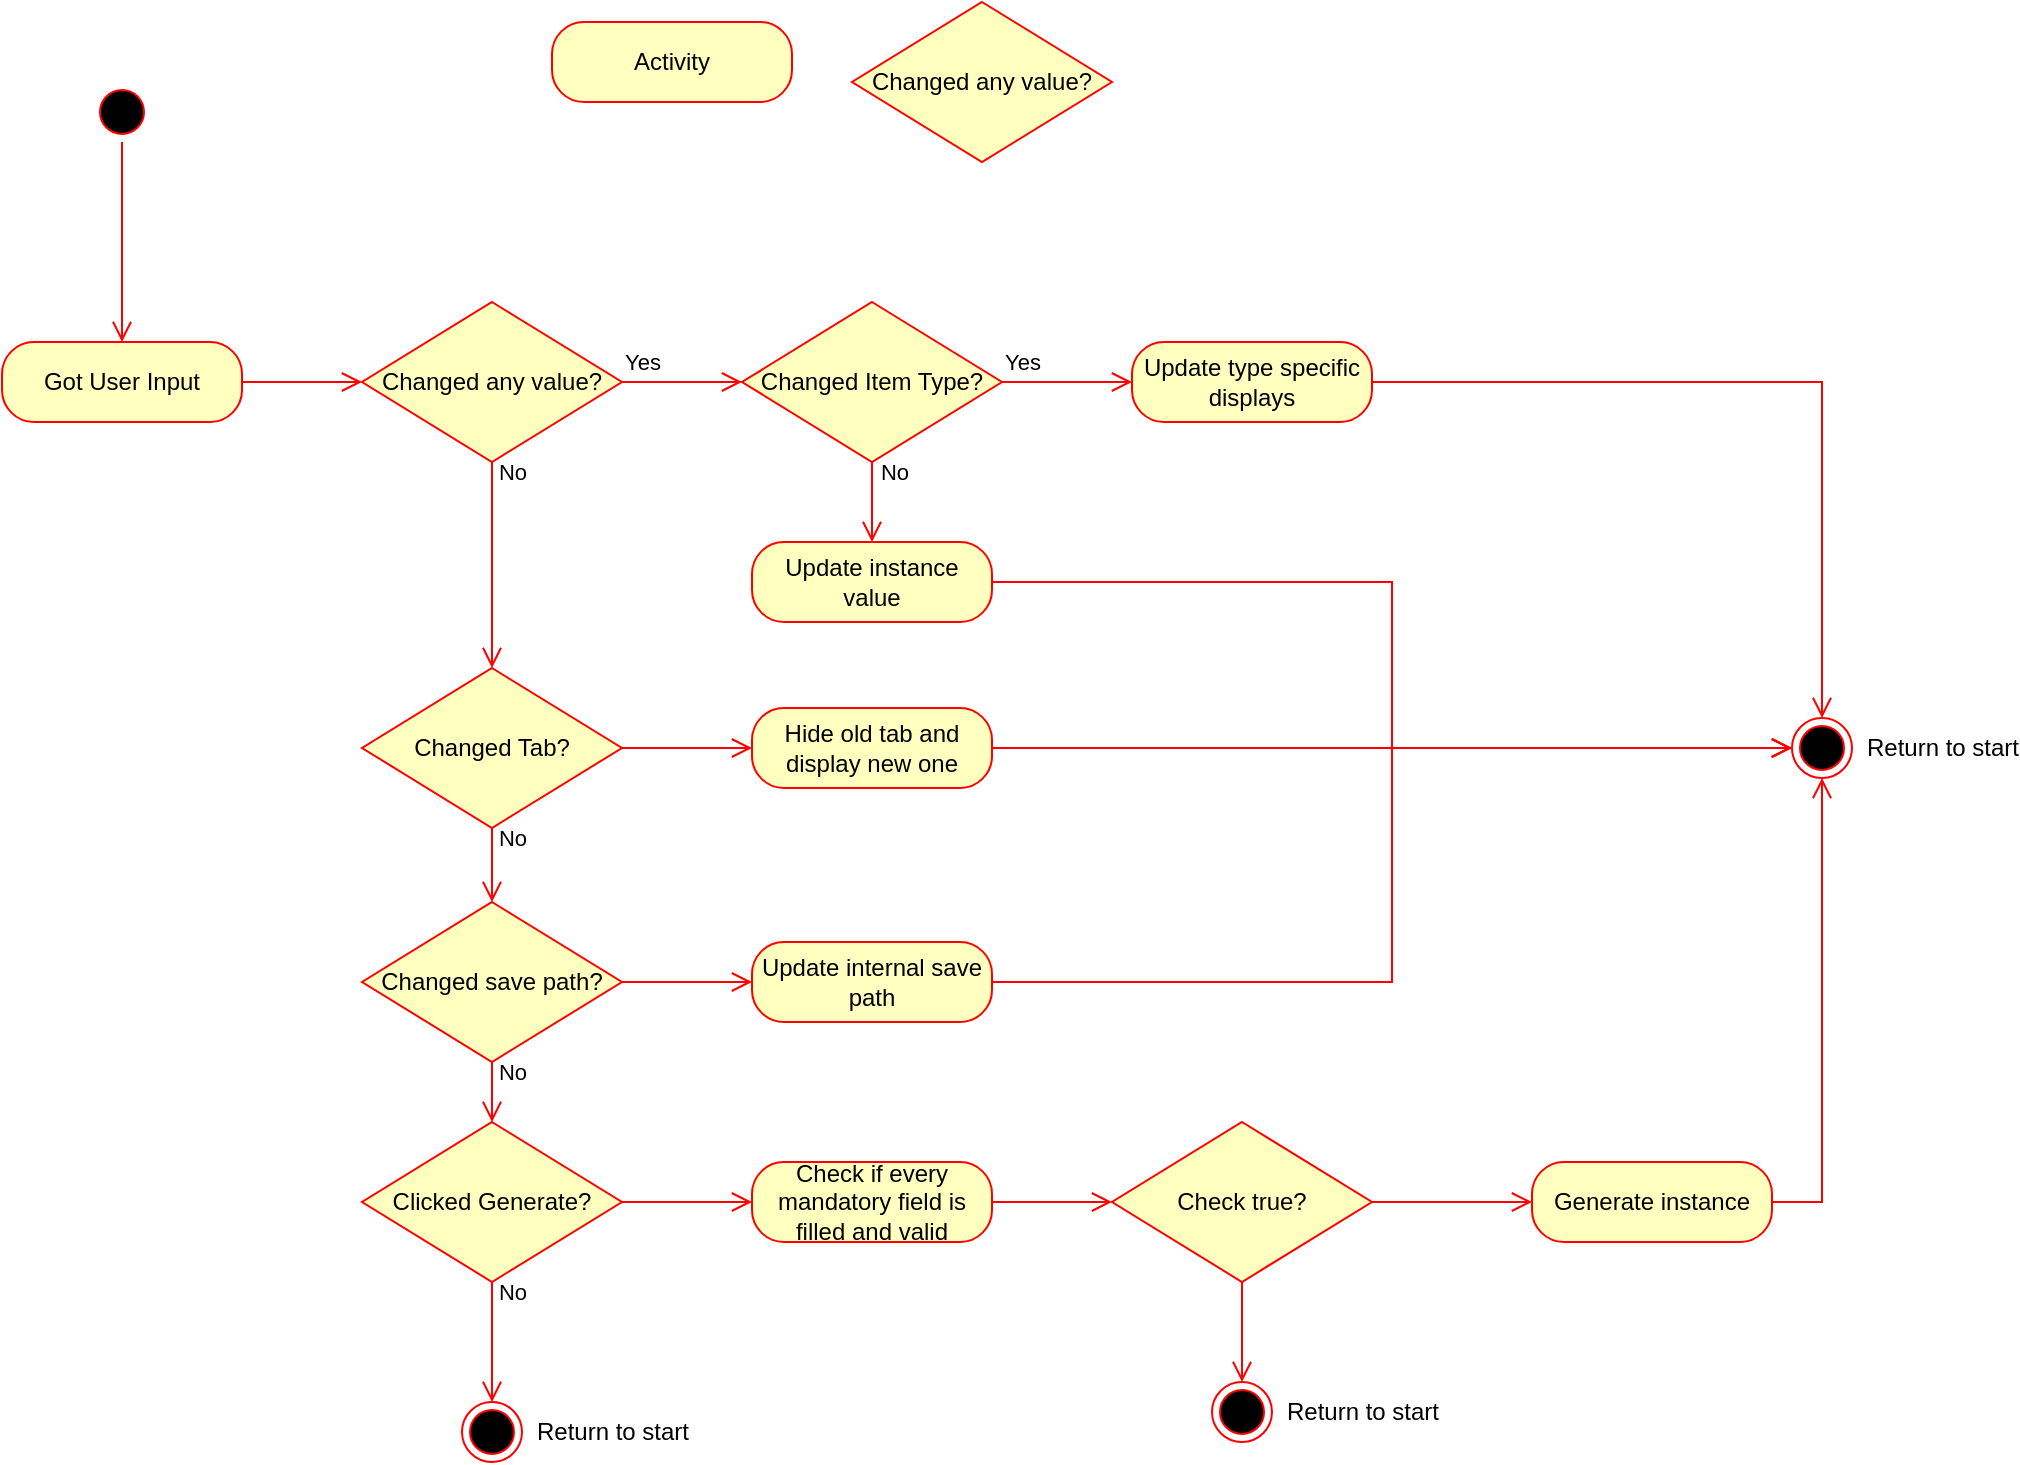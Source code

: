 <mxfile version="24.7.6">
  <diagram name="Page-1" id="e7e014a7-5840-1c2e-5031-d8a46d1fe8dd">
    <mxGraphModel dx="968" dy="376" grid="1" gridSize="10" guides="1" tooltips="1" connect="1" arrows="1" fold="1" page="1" pageScale="1" pageWidth="1169" pageHeight="826" background="none" math="0" shadow="0">
      <root>
        <mxCell id="0" />
        <mxCell id="1" parent="0" />
        <mxCell id="5" value="ss" style="ellipse;shape=startState;fillColor=#000000;strokeColor=#ff0000;" parent="1" vertex="1">
          <mxGeometry x="130" y="40" width="30" height="30" as="geometry" />
        </mxCell>
        <mxCell id="6" value="" style="edgeStyle=elbowEdgeStyle;elbow=horizontal;verticalAlign=bottom;endArrow=open;endSize=8;strokeColor=#FF0000;endFill=1;rounded=0;entryX=0.5;entryY=0;entryDx=0;entryDy=0;" parent="1" source="5" target="kETFKb8yOWNyLw1JTbQq-47" edge="1">
          <mxGeometry as="geometry">
            <mxPoint x="145" y="150" as="targetPoint" />
          </mxGeometry>
        </mxCell>
        <mxCell id="kETFKb8yOWNyLw1JTbQq-55" style="edgeStyle=orthogonalEdgeStyle;rounded=0;orthogonalLoop=1;jettySize=auto;html=1;entryX=0;entryY=0.5;entryDx=0;entryDy=0;strokeColor=#ff0000;align=left;verticalAlign=top;fontFamily=Helvetica;fontSize=11;fontColor=default;labelBackgroundColor=default;endArrow=open;endSize=8;" edge="1" parent="1" source="kETFKb8yOWNyLw1JTbQq-47" target="kETFKb8yOWNyLw1JTbQq-52">
          <mxGeometry relative="1" as="geometry" />
        </mxCell>
        <mxCell id="kETFKb8yOWNyLw1JTbQq-47" value="Got User Input" style="rounded=1;whiteSpace=wrap;html=1;arcSize=40;fontColor=#000000;fillColor=#ffffc0;strokeColor=#ff0000;" vertex="1" parent="1">
          <mxGeometry x="85" y="170" width="120" height="40" as="geometry" />
        </mxCell>
        <mxCell id="kETFKb8yOWNyLw1JTbQq-82" style="edgeStyle=orthogonalEdgeStyle;rounded=0;orthogonalLoop=1;jettySize=auto;html=1;entryX=0;entryY=0.5;entryDx=0;entryDy=0;strokeColor=#ff0000;align=left;verticalAlign=top;fontFamily=Helvetica;fontSize=11;fontColor=default;labelBackgroundColor=default;endArrow=open;endSize=8;" edge="1" parent="1" source="kETFKb8yOWNyLw1JTbQq-52" target="kETFKb8yOWNyLw1JTbQq-60">
          <mxGeometry relative="1" as="geometry" />
        </mxCell>
        <mxCell id="kETFKb8yOWNyLw1JTbQq-99" value="Yes" style="edgeLabel;html=1;align=center;verticalAlign=middle;resizable=0;points=[];" vertex="1" connectable="0" parent="kETFKb8yOWNyLw1JTbQq-82">
          <mxGeometry x="-1" relative="1" as="geometry">
            <mxPoint x="10" y="-10" as="offset" />
          </mxGeometry>
        </mxCell>
        <mxCell id="kETFKb8yOWNyLw1JTbQq-86" style="edgeStyle=orthogonalEdgeStyle;rounded=0;orthogonalLoop=1;jettySize=auto;html=1;entryX=0.5;entryY=0;entryDx=0;entryDy=0;strokeColor=#ff0000;align=left;verticalAlign=top;fontFamily=Helvetica;fontSize=11;fontColor=default;labelBackgroundColor=default;endArrow=open;endSize=8;" edge="1" parent="1" source="kETFKb8yOWNyLw1JTbQq-52" target="kETFKb8yOWNyLw1JTbQq-63">
          <mxGeometry relative="1" as="geometry" />
        </mxCell>
        <mxCell id="kETFKb8yOWNyLw1JTbQq-89" value="No" style="edgeLabel;html=1;align=center;verticalAlign=middle;resizable=0;points=[];" vertex="1" connectable="0" parent="kETFKb8yOWNyLw1JTbQq-86">
          <mxGeometry x="-1" relative="1" as="geometry">
            <mxPoint x="10" y="5" as="offset" />
          </mxGeometry>
        </mxCell>
        <mxCell id="kETFKb8yOWNyLw1JTbQq-52" value="Changed any value?" style="rhombus;whiteSpace=wrap;html=1;fontColor=#000000;fillColor=#ffffc0;strokeColor=#ff0000;" vertex="1" parent="1">
          <mxGeometry x="265" y="150" width="130" height="80" as="geometry" />
        </mxCell>
        <mxCell id="kETFKb8yOWNyLw1JTbQq-121" style="edgeStyle=orthogonalEdgeStyle;rounded=0;orthogonalLoop=1;jettySize=auto;html=1;entryX=0.5;entryY=0;entryDx=0;entryDy=0;strokeColor=#ff0000;align=left;verticalAlign=top;fontFamily=Helvetica;fontSize=11;fontColor=default;labelBackgroundColor=default;endArrow=open;endSize=8;" edge="1" parent="1" source="kETFKb8yOWNyLw1JTbQq-56" target="kETFKb8yOWNyLw1JTbQq-116">
          <mxGeometry relative="1" as="geometry" />
        </mxCell>
        <mxCell id="kETFKb8yOWNyLw1JTbQq-56" value="Update type specific displays" style="rounded=1;whiteSpace=wrap;html=1;arcSize=40;fontColor=#000000;fillColor=#ffffc0;strokeColor=#ff0000;" vertex="1" parent="1">
          <mxGeometry x="650" y="170" width="120" height="40" as="geometry" />
        </mxCell>
        <mxCell id="kETFKb8yOWNyLw1JTbQq-58" value="Changed any value?" style="rhombus;whiteSpace=wrap;html=1;fontColor=#000000;fillColor=#ffffc0;strokeColor=#ff0000;" vertex="1" parent="1">
          <mxGeometry x="510" width="130" height="80" as="geometry" />
        </mxCell>
        <mxCell id="kETFKb8yOWNyLw1JTbQq-59" value="Activity" style="rounded=1;whiteSpace=wrap;html=1;arcSize=40;fontColor=#000000;fillColor=#ffffc0;strokeColor=#ff0000;" vertex="1" parent="1">
          <mxGeometry x="360" y="10" width="120" height="40" as="geometry" />
        </mxCell>
        <mxCell id="kETFKb8yOWNyLw1JTbQq-100" style="edgeStyle=orthogonalEdgeStyle;rounded=0;orthogonalLoop=1;jettySize=auto;html=1;entryX=0.5;entryY=0;entryDx=0;entryDy=0;strokeColor=#ff0000;align=left;verticalAlign=top;fontFamily=Helvetica;fontSize=11;fontColor=default;labelBackgroundColor=default;endArrow=open;endSize=8;" edge="1" parent="1" source="kETFKb8yOWNyLw1JTbQq-60" target="kETFKb8yOWNyLw1JTbQq-61">
          <mxGeometry relative="1" as="geometry" />
        </mxCell>
        <mxCell id="kETFKb8yOWNyLw1JTbQq-123" value="No" style="edgeLabel;html=1;align=center;verticalAlign=middle;resizable=0;points=[];" vertex="1" connectable="0" parent="kETFKb8yOWNyLw1JTbQq-100">
          <mxGeometry x="-1" y="1" relative="1" as="geometry">
            <mxPoint x="10" y="5" as="offset" />
          </mxGeometry>
        </mxCell>
        <mxCell id="kETFKb8yOWNyLw1JTbQq-101" value="" style="edgeStyle=orthogonalEdgeStyle;rounded=0;orthogonalLoop=1;jettySize=auto;html=1;align=left;verticalAlign=top;fontFamily=Helvetica;fontSize=11;fontColor=default;labelBackgroundColor=default;resizable=0;fillColor=none;gradientColor=none;strokeColor=#ff0000;endArrow=open;endSize=8;" edge="1" parent="1" source="kETFKb8yOWNyLw1JTbQq-60" target="kETFKb8yOWNyLw1JTbQq-56">
          <mxGeometry relative="1" as="geometry" />
        </mxCell>
        <mxCell id="kETFKb8yOWNyLw1JTbQq-125" value="Yes" style="edgeLabel;html=1;align=center;verticalAlign=middle;resizable=0;points=[];" vertex="1" connectable="0" parent="kETFKb8yOWNyLw1JTbQq-101">
          <mxGeometry x="-1" relative="1" as="geometry">
            <mxPoint x="10" y="-10" as="offset" />
          </mxGeometry>
        </mxCell>
        <mxCell id="kETFKb8yOWNyLw1JTbQq-60" value="Changed Item Type?" style="rhombus;whiteSpace=wrap;html=1;fontColor=#000000;fillColor=#ffffc0;strokeColor=#ff0000;" vertex="1" parent="1">
          <mxGeometry x="455" y="150" width="130" height="80" as="geometry" />
        </mxCell>
        <mxCell id="kETFKb8yOWNyLw1JTbQq-120" style="edgeStyle=orthogonalEdgeStyle;rounded=0;orthogonalLoop=1;jettySize=auto;html=1;entryX=0;entryY=0.5;entryDx=0;entryDy=0;strokeColor=#ff0000;align=left;verticalAlign=top;fontFamily=Helvetica;fontSize=11;fontColor=default;labelBackgroundColor=default;endArrow=open;endSize=8;" edge="1" parent="1" source="kETFKb8yOWNyLw1JTbQq-61" target="kETFKb8yOWNyLw1JTbQq-116">
          <mxGeometry relative="1" as="geometry" />
        </mxCell>
        <mxCell id="kETFKb8yOWNyLw1JTbQq-61" value="Update instance value" style="rounded=1;whiteSpace=wrap;html=1;arcSize=40;fontColor=#000000;fillColor=#ffffc0;strokeColor=#ff0000;" vertex="1" parent="1">
          <mxGeometry x="460" y="270" width="120" height="40" as="geometry" />
        </mxCell>
        <mxCell id="kETFKb8yOWNyLw1JTbQq-87" style="edgeStyle=orthogonalEdgeStyle;rounded=0;orthogonalLoop=1;jettySize=auto;html=1;entryX=0.5;entryY=0;entryDx=0;entryDy=0;strokeColor=#ff0000;align=left;verticalAlign=top;fontFamily=Helvetica;fontSize=11;fontColor=default;labelBackgroundColor=default;endArrow=open;endSize=8;" edge="1" parent="1" source="kETFKb8yOWNyLw1JTbQq-63" target="kETFKb8yOWNyLw1JTbQq-76">
          <mxGeometry relative="1" as="geometry" />
        </mxCell>
        <mxCell id="kETFKb8yOWNyLw1JTbQq-91" value="No" style="edgeLabel;html=1;align=center;verticalAlign=middle;resizable=0;points=[];" vertex="1" connectable="0" parent="kETFKb8yOWNyLw1JTbQq-87">
          <mxGeometry x="-1" relative="1" as="geometry">
            <mxPoint x="10" y="5" as="offset" />
          </mxGeometry>
        </mxCell>
        <mxCell id="kETFKb8yOWNyLw1JTbQq-106" value="" style="edgeStyle=orthogonalEdgeStyle;rounded=0;orthogonalLoop=1;jettySize=auto;html=1;strokeColor=#ff0000;align=left;verticalAlign=top;fontFamily=Helvetica;fontSize=11;fontColor=default;labelBackgroundColor=default;endArrow=open;endSize=8;" edge="1" parent="1" source="kETFKb8yOWNyLw1JTbQq-63" target="kETFKb8yOWNyLw1JTbQq-64">
          <mxGeometry relative="1" as="geometry" />
        </mxCell>
        <mxCell id="kETFKb8yOWNyLw1JTbQq-63" value="Changed Tab?" style="rhombus;whiteSpace=wrap;html=1;fontColor=#000000;fillColor=#ffffc0;strokeColor=#ff0000;" vertex="1" parent="1">
          <mxGeometry x="265" y="333" width="130" height="80" as="geometry" />
        </mxCell>
        <mxCell id="kETFKb8yOWNyLw1JTbQq-119" style="edgeStyle=orthogonalEdgeStyle;rounded=0;orthogonalLoop=1;jettySize=auto;html=1;entryX=0;entryY=0.5;entryDx=0;entryDy=0;strokeColor=#ff0000;align=left;verticalAlign=top;fontFamily=Helvetica;fontSize=11;fontColor=default;labelBackgroundColor=default;endArrow=open;endSize=8;" edge="1" parent="1" source="kETFKb8yOWNyLw1JTbQq-64" target="kETFKb8yOWNyLw1JTbQq-116">
          <mxGeometry relative="1" as="geometry" />
        </mxCell>
        <mxCell id="kETFKb8yOWNyLw1JTbQq-64" value="Hide old tab and display new one" style="rounded=1;whiteSpace=wrap;html=1;arcSize=40;fontColor=#000000;fillColor=#ffffc0;strokeColor=#ff0000;" vertex="1" parent="1">
          <mxGeometry x="460" y="353" width="120" height="40" as="geometry" />
        </mxCell>
        <mxCell id="kETFKb8yOWNyLw1JTbQq-95" style="edgeStyle=orthogonalEdgeStyle;rounded=0;orthogonalLoop=1;jettySize=auto;html=1;strokeColor=#ff0000;align=left;verticalAlign=top;fontFamily=Helvetica;fontSize=11;fontColor=default;labelBackgroundColor=default;endArrow=open;endSize=8;" edge="1" parent="1" source="kETFKb8yOWNyLw1JTbQq-65">
          <mxGeometry relative="1" as="geometry">
            <mxPoint x="330" y="700" as="targetPoint" />
          </mxGeometry>
        </mxCell>
        <mxCell id="kETFKb8yOWNyLw1JTbQq-98" value="No" style="edgeLabel;html=1;align=center;verticalAlign=middle;resizable=0;points=[];" vertex="1" connectable="0" parent="kETFKb8yOWNyLw1JTbQq-95">
          <mxGeometry x="-1" relative="1" as="geometry">
            <mxPoint x="10" y="5" as="offset" />
          </mxGeometry>
        </mxCell>
        <mxCell id="kETFKb8yOWNyLw1JTbQq-108" value="" style="edgeStyle=orthogonalEdgeStyle;rounded=0;orthogonalLoop=1;jettySize=auto;html=1;strokeColor=#ff0000;align=left;verticalAlign=top;fontFamily=Helvetica;fontSize=11;fontColor=default;labelBackgroundColor=default;endArrow=open;endSize=8;" edge="1" parent="1" source="kETFKb8yOWNyLw1JTbQq-65" target="kETFKb8yOWNyLw1JTbQq-70">
          <mxGeometry relative="1" as="geometry" />
        </mxCell>
        <mxCell id="kETFKb8yOWNyLw1JTbQq-65" value="Clicked Generate?" style="rhombus;whiteSpace=wrap;html=1;fontColor=#000000;fillColor=#ffffc0;strokeColor=#ff0000;" vertex="1" parent="1">
          <mxGeometry x="265" y="560" width="130" height="80" as="geometry" />
        </mxCell>
        <mxCell id="kETFKb8yOWNyLw1JTbQq-109" value="" style="edgeStyle=orthogonalEdgeStyle;rounded=0;orthogonalLoop=1;jettySize=auto;html=1;strokeColor=#ff0000;align=left;verticalAlign=top;fontFamily=Helvetica;fontSize=11;fontColor=default;labelBackgroundColor=default;endArrow=open;endSize=8;" edge="1" parent="1" source="kETFKb8yOWNyLw1JTbQq-70" target="kETFKb8yOWNyLw1JTbQq-74">
          <mxGeometry relative="1" as="geometry" />
        </mxCell>
        <mxCell id="kETFKb8yOWNyLw1JTbQq-70" value="Check if every mandatory field is filled and valid" style="rounded=1;whiteSpace=wrap;html=1;arcSize=40;fontColor=#000000;fillColor=#ffffc0;strokeColor=#ff0000;" vertex="1" parent="1">
          <mxGeometry x="460" y="580" width="120" height="40" as="geometry" />
        </mxCell>
        <mxCell id="kETFKb8yOWNyLw1JTbQq-110" value="" style="edgeStyle=orthogonalEdgeStyle;rounded=0;orthogonalLoop=1;jettySize=auto;html=1;strokeColor=#ff0000;align=left;verticalAlign=top;fontFamily=Helvetica;fontSize=11;fontColor=default;labelBackgroundColor=default;endArrow=open;endSize=8;" edge="1" parent="1" source="kETFKb8yOWNyLw1JTbQq-74" target="kETFKb8yOWNyLw1JTbQq-75">
          <mxGeometry relative="1" as="geometry" />
        </mxCell>
        <mxCell id="kETFKb8yOWNyLw1JTbQq-115" value="" style="edgeStyle=orthogonalEdgeStyle;rounded=0;orthogonalLoop=1;jettySize=auto;html=1;strokeColor=#ff0000;align=left;verticalAlign=top;fontFamily=Helvetica;fontSize=11;fontColor=default;labelBackgroundColor=default;endArrow=open;endSize=8;" edge="1" parent="1" source="kETFKb8yOWNyLw1JTbQq-74" target="kETFKb8yOWNyLw1JTbQq-114">
          <mxGeometry relative="1" as="geometry" />
        </mxCell>
        <mxCell id="kETFKb8yOWNyLw1JTbQq-74" value="Check true?" style="rhombus;whiteSpace=wrap;html=1;fontColor=#000000;fillColor=#ffffc0;strokeColor=#ff0000;" vertex="1" parent="1">
          <mxGeometry x="640" y="560" width="130" height="80" as="geometry" />
        </mxCell>
        <mxCell id="kETFKb8yOWNyLw1JTbQq-117" style="edgeStyle=orthogonalEdgeStyle;rounded=0;orthogonalLoop=1;jettySize=auto;html=1;entryX=0.5;entryY=1;entryDx=0;entryDy=0;strokeColor=#ff0000;align=left;verticalAlign=top;fontFamily=Helvetica;fontSize=11;fontColor=default;labelBackgroundColor=default;endArrow=open;endSize=8;" edge="1" parent="1" source="kETFKb8yOWNyLw1JTbQq-75" target="kETFKb8yOWNyLw1JTbQq-116">
          <mxGeometry relative="1" as="geometry" />
        </mxCell>
        <mxCell id="kETFKb8yOWNyLw1JTbQq-75" value="Generate instance" style="rounded=1;whiteSpace=wrap;html=1;arcSize=40;fontColor=#000000;fillColor=#ffffc0;strokeColor=#ff0000;" vertex="1" parent="1">
          <mxGeometry x="850" y="580" width="120" height="40" as="geometry" />
        </mxCell>
        <mxCell id="kETFKb8yOWNyLw1JTbQq-88" style="edgeStyle=orthogonalEdgeStyle;rounded=0;orthogonalLoop=1;jettySize=auto;html=1;entryX=0.5;entryY=0;entryDx=0;entryDy=0;strokeColor=#ff0000;align=left;verticalAlign=top;fontFamily=Helvetica;fontSize=11;fontColor=default;labelBackgroundColor=default;endArrow=open;endSize=8;" edge="1" parent="1" source="kETFKb8yOWNyLw1JTbQq-76" target="kETFKb8yOWNyLw1JTbQq-65">
          <mxGeometry relative="1" as="geometry" />
        </mxCell>
        <mxCell id="kETFKb8yOWNyLw1JTbQq-93" value="No" style="edgeLabel;html=1;align=center;verticalAlign=middle;resizable=0;points=[];fontFamily=Helvetica;fontSize=11;fontColor=default;labelBackgroundColor=default;fillColor=none;gradientColor=none;" vertex="1" connectable="0" parent="kETFKb8yOWNyLw1JTbQq-88">
          <mxGeometry x="-1" relative="1" as="geometry">
            <mxPoint x="10" y="5" as="offset" />
          </mxGeometry>
        </mxCell>
        <mxCell id="kETFKb8yOWNyLw1JTbQq-107" value="" style="edgeStyle=orthogonalEdgeStyle;rounded=0;orthogonalLoop=1;jettySize=auto;html=1;strokeColor=#ff0000;align=left;verticalAlign=top;fontFamily=Helvetica;fontSize=11;fontColor=default;labelBackgroundColor=default;endArrow=open;endSize=8;" edge="1" parent="1" source="kETFKb8yOWNyLw1JTbQq-76" target="kETFKb8yOWNyLw1JTbQq-77">
          <mxGeometry relative="1" as="geometry" />
        </mxCell>
        <mxCell id="kETFKb8yOWNyLw1JTbQq-76" value="Changed save path?" style="rhombus;whiteSpace=wrap;html=1;fontColor=#000000;fillColor=#ffffc0;strokeColor=#ff0000;" vertex="1" parent="1">
          <mxGeometry x="265" y="450" width="130" height="80" as="geometry" />
        </mxCell>
        <mxCell id="kETFKb8yOWNyLw1JTbQq-118" style="edgeStyle=orthogonalEdgeStyle;rounded=0;orthogonalLoop=1;jettySize=auto;html=1;entryX=0;entryY=0.5;entryDx=0;entryDy=0;strokeColor=#ff0000;align=left;verticalAlign=top;fontFamily=Helvetica;fontSize=11;fontColor=default;labelBackgroundColor=default;endArrow=open;endSize=8;" edge="1" parent="1" source="kETFKb8yOWNyLw1JTbQq-77" target="kETFKb8yOWNyLw1JTbQq-116">
          <mxGeometry relative="1" as="geometry" />
        </mxCell>
        <mxCell id="kETFKb8yOWNyLw1JTbQq-77" value="Update internal save path" style="rounded=1;whiteSpace=wrap;html=1;arcSize=40;fontColor=#000000;fillColor=#ffffc0;strokeColor=#ff0000;" vertex="1" parent="1">
          <mxGeometry x="460" y="470" width="120" height="40" as="geometry" />
        </mxCell>
        <mxCell id="kETFKb8yOWNyLw1JTbQq-96" value="Return to start" style="ellipse;html=1;shape=endState;fillColor=#000000;strokeColor=#ff0000;spacingRight=0;spacingLeft=120;" vertex="1" parent="1">
          <mxGeometry x="315" y="700" width="30" height="30" as="geometry" />
        </mxCell>
        <mxCell id="kETFKb8yOWNyLw1JTbQq-114" value="Return to start" style="ellipse;html=1;shape=endState;fillColor=#000000;strokeColor=#ff0000;spacingRight=0;spacingLeft=120;" vertex="1" parent="1">
          <mxGeometry x="690" y="690" width="30" height="30" as="geometry" />
        </mxCell>
        <mxCell id="kETFKb8yOWNyLw1JTbQq-116" value="Return to start" style="ellipse;html=1;shape=endState;fillColor=#000000;strokeColor=#ff0000;spacingRight=0;spacingLeft=120;" vertex="1" parent="1">
          <mxGeometry x="980" y="358" width="30" height="30" as="geometry" />
        </mxCell>
      </root>
    </mxGraphModel>
  </diagram>
</mxfile>
